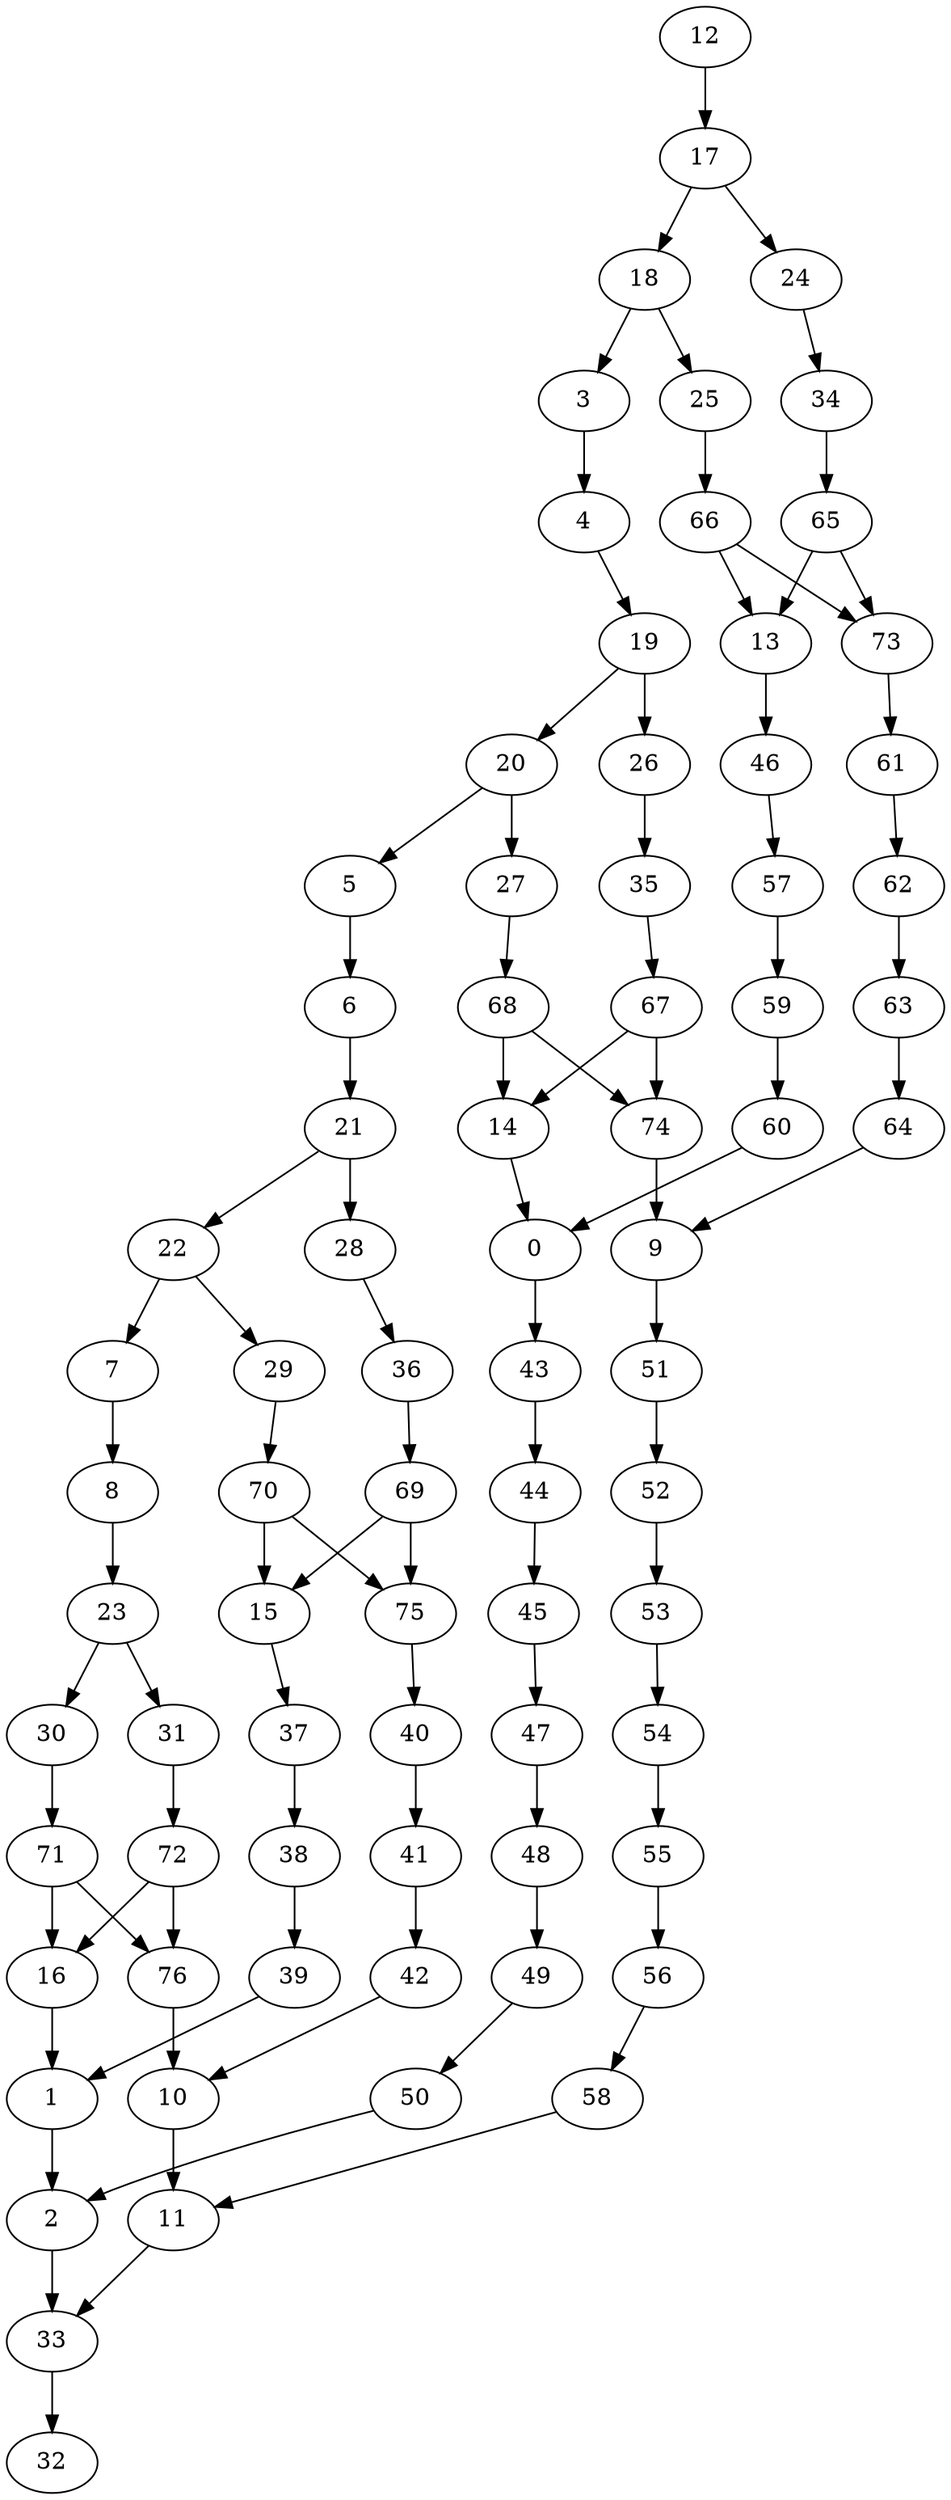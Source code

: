 digraph g {
0;
1;
2;
3;
4;
5;
6;
7;
8;
9;
10;
11;
12;
13;
14;
15;
16;
17;
18;
19;
20;
21;
22;
23;
24;
25;
26;
27;
28;
29;
30;
31;
32;
33;
34;
35;
36;
37;
38;
39;
40;
41;
42;
43;
44;
45;
46;
47;
48;
49;
50;
51;
52;
53;
54;
55;
56;
57;
58;
59;
60;
61;
62;
63;
64;
65;
66;
67;
68;
69;
70;
71;
72;
73;
74;
75;
76;
0 -> 43 [weight=0];
1 -> 2 [weight=1];
2 -> 33 [weight=1];
3 -> 4 [weight=0];
4 -> 19 [weight=0];
5 -> 6 [weight=0];
6 -> 21 [weight=0];
7 -> 8 [weight=0];
8 -> 23 [weight=0];
9 -> 51 [weight=2];
10 -> 11 [weight=0];
11 -> 33 [weight=0];
12 -> 17 [weight=0];
13 -> 46 [weight=1];
14 -> 0 [weight=0];
15 -> 37 [weight=0];
16 -> 1 [weight=1];
17 -> 18 [weight=0];
17 -> 24 [weight=0];
18 -> 25 [weight=0];
18 -> 3 [weight=0];
19 -> 20 [weight=0];
19 -> 26 [weight=1];
20 -> 27 [weight=1];
20 -> 5 [weight=0];
21 -> 22 [weight=0];
21 -> 28 [weight=1];
22 -> 29 [weight=0];
22 -> 7 [weight=0];
23 -> 30 [weight=0];
23 -> 31 [weight=0];
24 -> 34 [weight=0];
25 -> 66 [weight=1];
26 -> 35 [weight=1];
27 -> 68 [weight=0];
28 -> 36 [weight=0];
29 -> 70 [weight=0];
30 -> 71 [weight=0];
31 -> 72 [weight=0];
33 -> 32 [weight=0];
34 -> 65 [weight=0];
35 -> 67 [weight=0];
36 -> 69 [weight=0];
37 -> 38 [weight=0];
38 -> 39 [weight=0];
39 -> 1 [weight=0];
40 -> 41 [weight=0];
41 -> 42 [weight=1];
42 -> 10 [weight=0];
43 -> 44 [weight=0];
44 -> 45 [weight=0];
45 -> 47 [weight=0];
46 -> 57 [weight=0];
47 -> 48 [weight=0];
48 -> 49 [weight=0];
49 -> 50 [weight=0];
50 -> 2 [weight=0];
51 -> 52 [weight=0];
52 -> 53 [weight=0];
53 -> 54 [weight=0];
54 -> 55 [weight=0];
55 -> 56 [weight=0];
56 -> 58 [weight=0];
57 -> 59 [weight=0];
58 -> 11 [weight=0];
59 -> 60 [weight=0];
60 -> 0 [weight=0];
61 -> 62 [weight=0];
62 -> 63 [weight=0];
63 -> 64 [weight=0];
64 -> 9 [weight=0];
65 -> 13 [weight=1];
65 -> 73 [weight=1];
66 -> 13 [weight=0];
66 -> 73 [weight=0];
67 -> 14 [weight=0];
67 -> 74 [weight=1];
68 -> 74 [weight=0];
68 -> 14 [weight=1];
69 -> 15 [weight=0];
69 -> 75 [weight=1];
70 -> 75 [weight=0];
70 -> 15 [weight=1];
71 -> 76 [weight=0];
71 -> 16 [weight=2];
72 -> 76 [weight=0];
72 -> 16 [weight=0];
73 -> 61 [weight=0];
74 -> 9 [weight=6];
75 -> 40 [weight=0];
76 -> 10 [weight=1];
}
